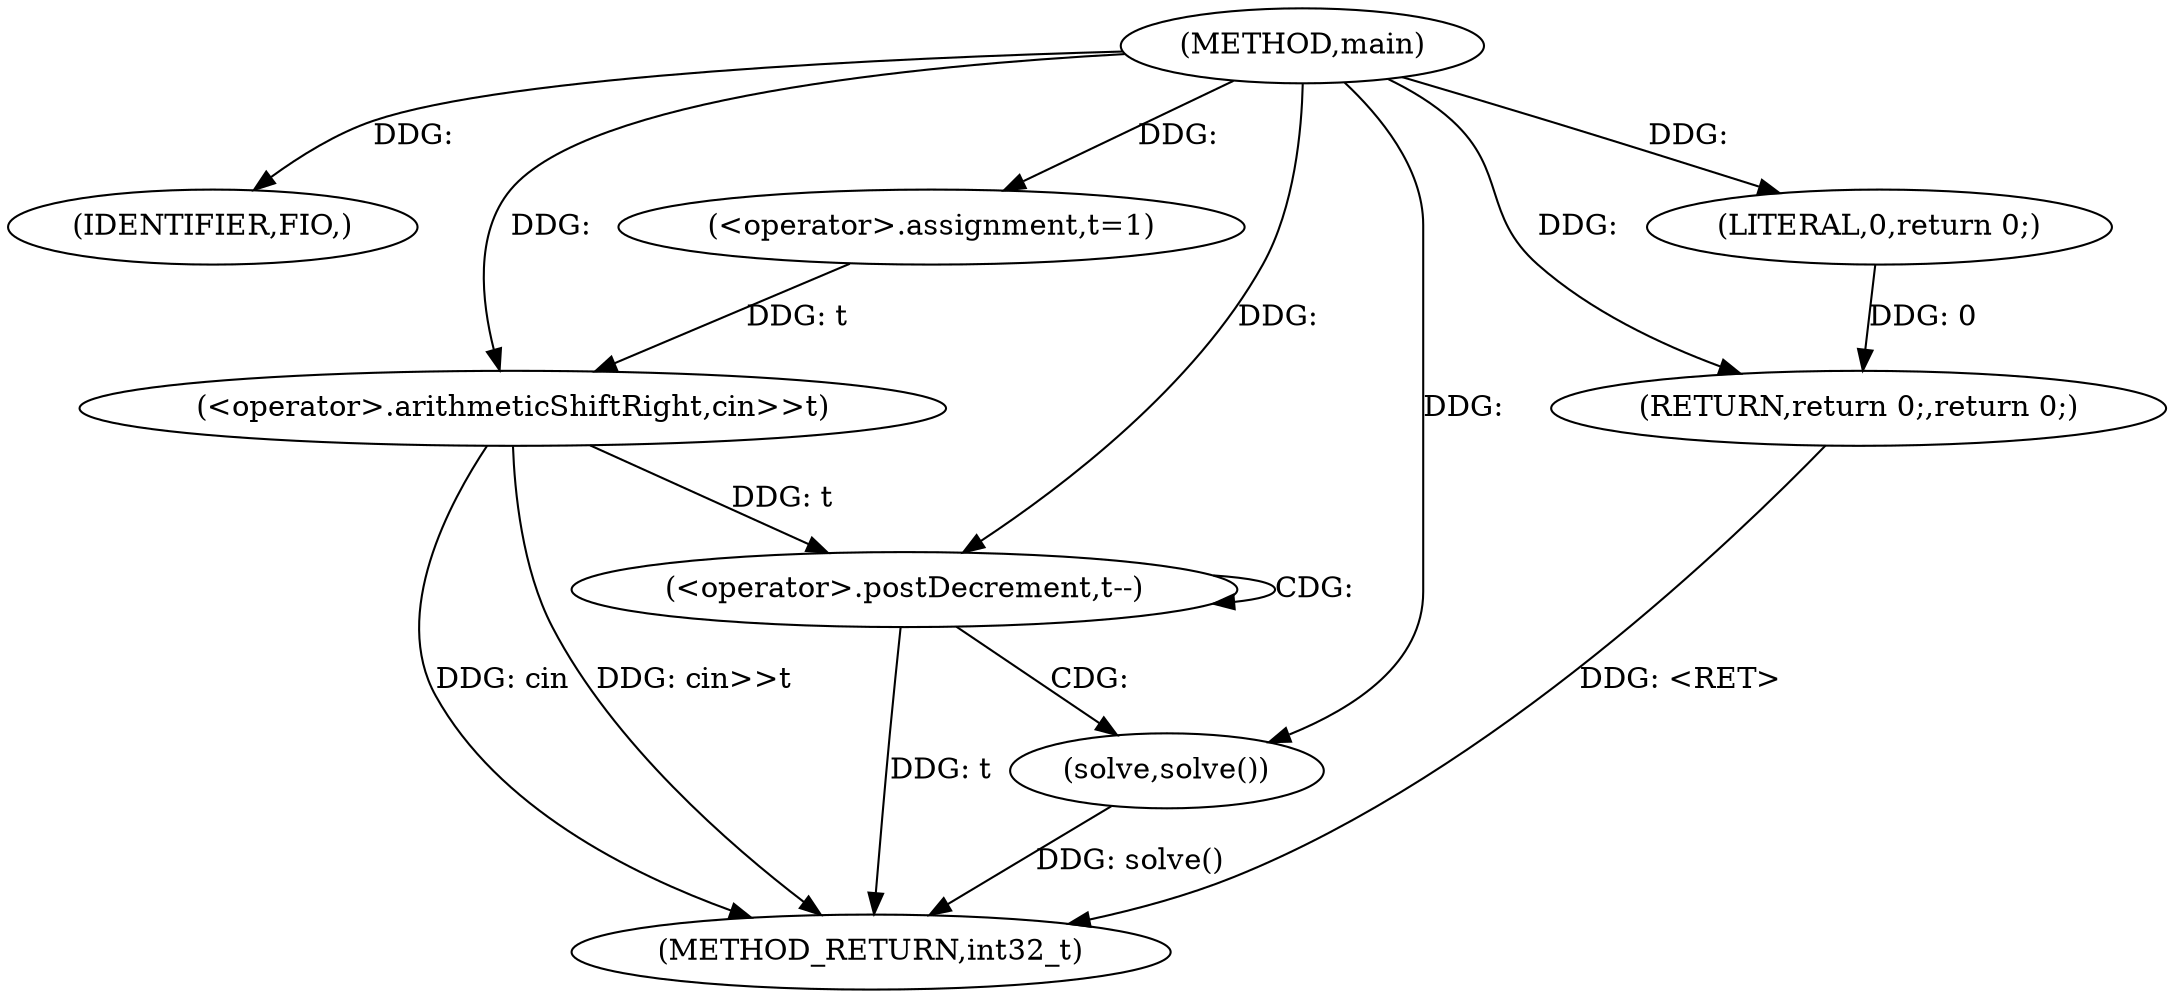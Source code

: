 digraph "main" {  
"1000252" [label = "(METHOD,main)" ]
"1000269" [label = "(METHOD_RETURN,int32_t)" ]
"1000254" [label = "(IDENTIFIER,FIO,)" ]
"1000256" [label = "(<operator>.assignment,t=1)" ]
"1000259" [label = "(<operator>.arithmeticShiftRight,cin>>t)" ]
"1000267" [label = "(RETURN,return 0;,return 0;)" ]
"1000263" [label = "(<operator>.postDecrement,t--)" ]
"1000268" [label = "(LITERAL,0,return 0;)" ]
"1000266" [label = "(solve,solve())" ]
  "1000267" -> "1000269"  [ label = "DDG: <RET>"] 
  "1000259" -> "1000269"  [ label = "DDG: cin>>t"] 
  "1000263" -> "1000269"  [ label = "DDG: t"] 
  "1000266" -> "1000269"  [ label = "DDG: solve()"] 
  "1000259" -> "1000269"  [ label = "DDG: cin"] 
  "1000252" -> "1000254"  [ label = "DDG: "] 
  "1000252" -> "1000256"  [ label = "DDG: "] 
  "1000268" -> "1000267"  [ label = "DDG: 0"] 
  "1000252" -> "1000267"  [ label = "DDG: "] 
  "1000252" -> "1000259"  [ label = "DDG: "] 
  "1000256" -> "1000259"  [ label = "DDG: t"] 
  "1000252" -> "1000268"  [ label = "DDG: "] 
  "1000259" -> "1000263"  [ label = "DDG: t"] 
  "1000252" -> "1000263"  [ label = "DDG: "] 
  "1000252" -> "1000266"  [ label = "DDG: "] 
  "1000263" -> "1000263"  [ label = "CDG: "] 
  "1000263" -> "1000266"  [ label = "CDG: "] 
}
